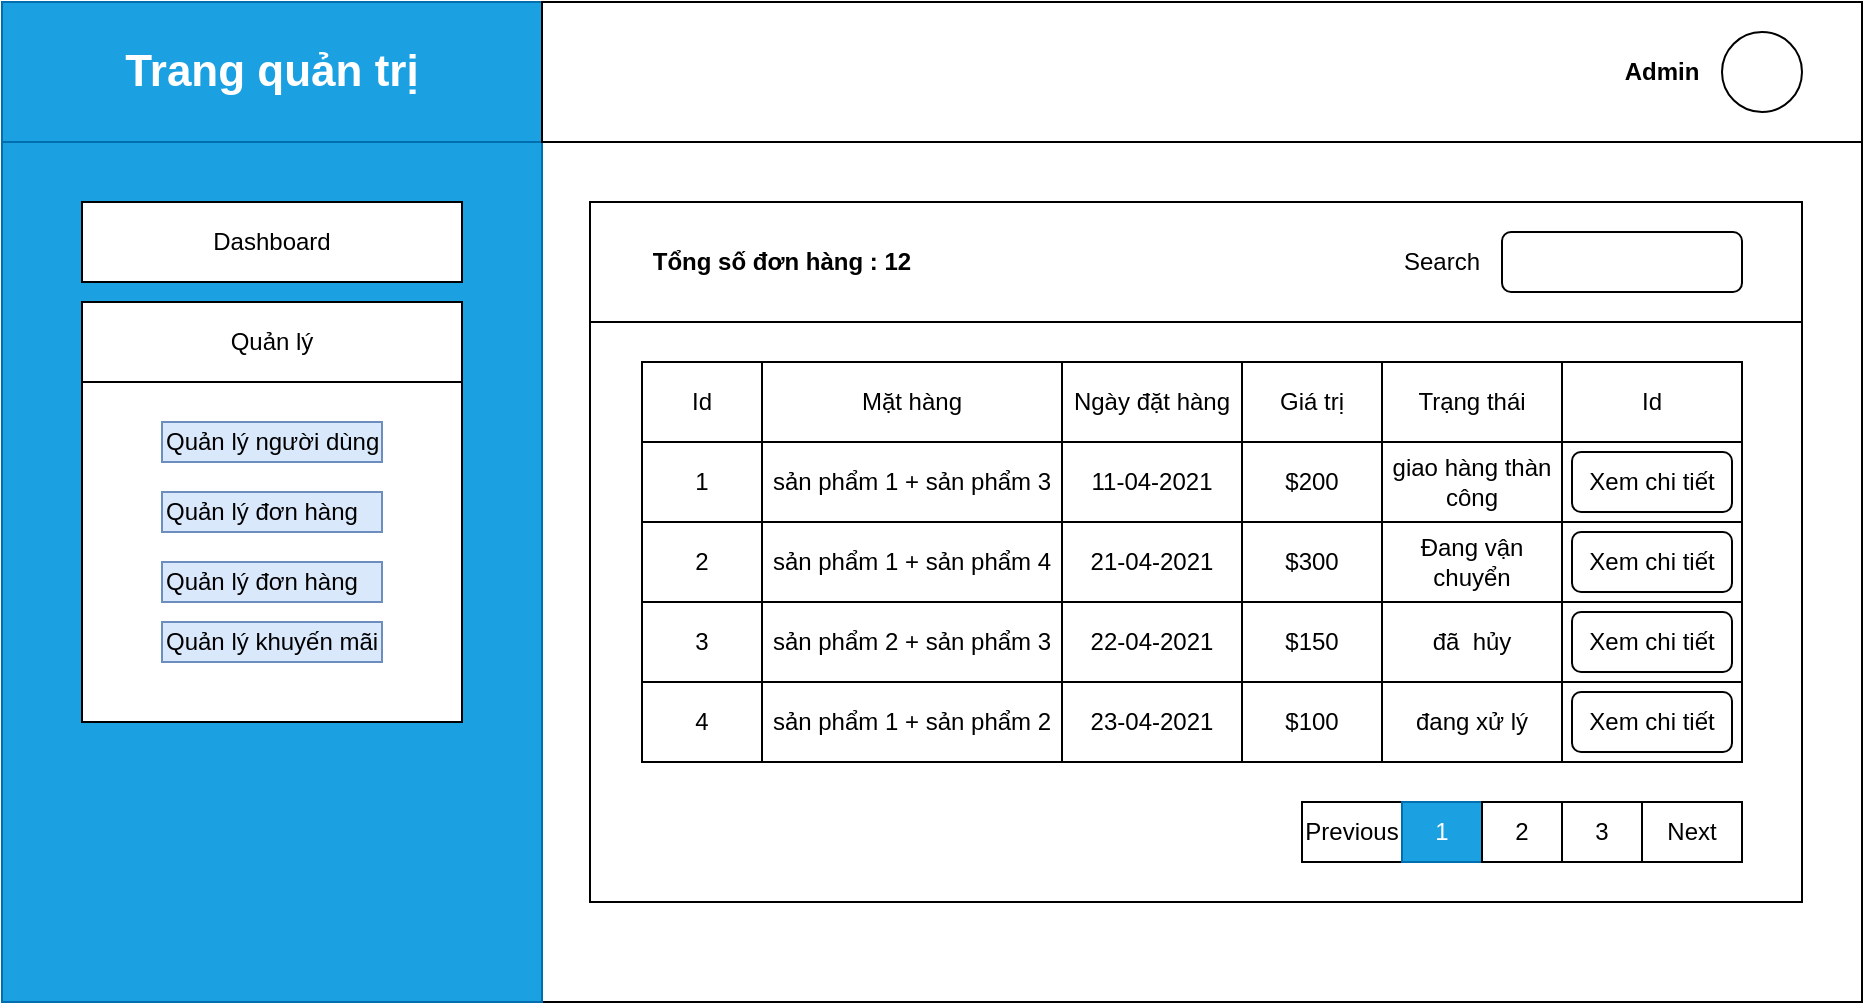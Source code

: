 <mxfile version="14.7.3" type="device"><diagram id="CQQw2VDqw6gTMo_2bIpP" name="Page-1"><mxGraphModel dx="1422" dy="737" grid="1" gridSize="10" guides="1" tooltips="1" connect="1" arrows="1" fold="1" page="1" pageScale="1" pageWidth="827" pageHeight="1169" math="0" shadow="0"><root><mxCell id="0"/><mxCell id="1" parent="0"/><mxCell id="VjwO-3NavLtB-K1MO12S-1" value="" style="rounded=0;whiteSpace=wrap;html=1;" vertex="1" parent="1"><mxGeometry x="60" width="930" height="500" as="geometry"/></mxCell><mxCell id="VjwO-3NavLtB-K1MO12S-2" value="" style="rounded=0;whiteSpace=wrap;html=1;fillColor=#1ba1e2;strokeColor=#006EAF;fontColor=#ffffff;" vertex="1" parent="1"><mxGeometry x="60" width="270" height="500" as="geometry"/></mxCell><mxCell id="VjwO-3NavLtB-K1MO12S-3" value="&lt;font style=&quot;font-size: 22px&quot;&gt;&lt;b&gt;Trang quản trị&lt;/b&gt;&lt;/font&gt;" style="rounded=0;whiteSpace=wrap;html=1;fillColor=#1ba1e2;strokeColor=#006EAF;fontColor=#ffffff;" vertex="1" parent="1"><mxGeometry x="60" width="270" height="70" as="geometry"/></mxCell><mxCell id="VjwO-3NavLtB-K1MO12S-4" value="Dashboard" style="rounded=0;whiteSpace=wrap;html=1;" vertex="1" parent="1"><mxGeometry x="100" y="100" width="190" height="40" as="geometry"/></mxCell><mxCell id="VjwO-3NavLtB-K1MO12S-5" value="" style="rounded=0;whiteSpace=wrap;html=1;" vertex="1" parent="1"><mxGeometry x="100" y="150" width="190" height="210" as="geometry"/></mxCell><mxCell id="VjwO-3NavLtB-K1MO12S-6" value="Quản lý" style="rounded=0;whiteSpace=wrap;html=1;" vertex="1" parent="1"><mxGeometry x="100" y="150" width="190" height="40" as="geometry"/></mxCell><mxCell id="VjwO-3NavLtB-K1MO12S-7" value="Quản lý người dùng" style="text;html=1;strokeColor=#6c8ebf;fillColor=#dae8fc;align=left;verticalAlign=middle;whiteSpace=wrap;rounded=0;" vertex="1" parent="1"><mxGeometry x="140" y="210" width="110" height="20" as="geometry"/></mxCell><mxCell id="VjwO-3NavLtB-K1MO12S-8" value="Quản lý khuyến mãi" style="text;html=1;strokeColor=#6c8ebf;fillColor=#dae8fc;align=left;verticalAlign=middle;whiteSpace=wrap;rounded=0;" vertex="1" parent="1"><mxGeometry x="140" y="310" width="110" height="20" as="geometry"/></mxCell><mxCell id="VjwO-3NavLtB-K1MO12S-9" value="Quản lý đơn hàng" style="text;html=1;strokeColor=#6c8ebf;fillColor=#dae8fc;align=left;verticalAlign=middle;whiteSpace=wrap;rounded=0;" vertex="1" parent="1"><mxGeometry x="140" y="280" width="110" height="20" as="geometry"/></mxCell><mxCell id="VjwO-3NavLtB-K1MO12S-10" value="Quản lý đơn hàng" style="text;html=1;strokeColor=#6c8ebf;fillColor=#dae8fc;align=left;verticalAlign=middle;whiteSpace=wrap;rounded=0;" vertex="1" parent="1"><mxGeometry x="140" y="245" width="110" height="20" as="geometry"/></mxCell><mxCell id="VjwO-3NavLtB-K1MO12S-11" value="" style="rounded=0;whiteSpace=wrap;html=1;" vertex="1" parent="1"><mxGeometry x="354" y="100" width="606" height="350" as="geometry"/></mxCell><mxCell id="VjwO-3NavLtB-K1MO12S-12" value="" style="rounded=0;whiteSpace=wrap;html=1;" vertex="1" parent="1"><mxGeometry x="354" y="100" width="606" height="60" as="geometry"/></mxCell><mxCell id="VjwO-3NavLtB-K1MO12S-13" value="" style="rounded=1;whiteSpace=wrap;html=1;" vertex="1" parent="1"><mxGeometry x="810" y="115" width="120" height="30" as="geometry"/></mxCell><mxCell id="VjwO-3NavLtB-K1MO12S-14" value="Search" style="text;html=1;strokeColor=none;fillColor=none;align=center;verticalAlign=middle;whiteSpace=wrap;rounded=0;" vertex="1" parent="1"><mxGeometry x="760" y="120" width="40" height="20" as="geometry"/></mxCell><mxCell id="VjwO-3NavLtB-K1MO12S-15" value="" style="rounded=0;whiteSpace=wrap;html=1;" vertex="1" parent="1"><mxGeometry x="380" y="180" width="550" height="40" as="geometry"/></mxCell><mxCell id="VjwO-3NavLtB-K1MO12S-16" value="Id" style="rounded=0;whiteSpace=wrap;html=1;" vertex="1" parent="1"><mxGeometry x="380" y="180" width="60" height="40" as="geometry"/></mxCell><mxCell id="VjwO-3NavLtB-K1MO12S-17" value="Mặt hàng" style="rounded=0;whiteSpace=wrap;html=1;" vertex="1" parent="1"><mxGeometry x="440" y="180" width="150" height="40" as="geometry"/></mxCell><mxCell id="VjwO-3NavLtB-K1MO12S-18" value="Ngày đặt hàng" style="rounded=0;whiteSpace=wrap;html=1;" vertex="1" parent="1"><mxGeometry x="590" y="180" width="90" height="40" as="geometry"/></mxCell><mxCell id="VjwO-3NavLtB-K1MO12S-19" value="Trạng thái" style="rounded=0;whiteSpace=wrap;html=1;" vertex="1" parent="1"><mxGeometry x="750" y="180" width="90" height="40" as="geometry"/></mxCell><mxCell id="VjwO-3NavLtB-K1MO12S-20" value="" style="rounded=0;whiteSpace=wrap;html=1;" vertex="1" parent="1"><mxGeometry x="380" y="220" width="550" height="40" as="geometry"/></mxCell><mxCell id="VjwO-3NavLtB-K1MO12S-21" value="1" style="rounded=0;whiteSpace=wrap;html=1;" vertex="1" parent="1"><mxGeometry x="380" y="220" width="60" height="40" as="geometry"/></mxCell><mxCell id="VjwO-3NavLtB-K1MO12S-22" value="sản phẩm 1 + sản phẩm 3" style="rounded=0;whiteSpace=wrap;html=1;" vertex="1" parent="1"><mxGeometry x="440" y="220" width="150" height="40" as="geometry"/></mxCell><mxCell id="VjwO-3NavLtB-K1MO12S-23" value="11-04-2021" style="rounded=0;whiteSpace=wrap;html=1;" vertex="1" parent="1"><mxGeometry x="590" y="220" width="90" height="40" as="geometry"/></mxCell><mxCell id="VjwO-3NavLtB-K1MO12S-24" value="giao hàng thàn công" style="rounded=0;whiteSpace=wrap;html=1;" vertex="1" parent="1"><mxGeometry x="750" y="220" width="90" height="40" as="geometry"/></mxCell><mxCell id="VjwO-3NavLtB-K1MO12S-25" value="" style="rounded=0;whiteSpace=wrap;html=1;" vertex="1" parent="1"><mxGeometry x="380" y="260" width="550" height="40" as="geometry"/></mxCell><mxCell id="VjwO-3NavLtB-K1MO12S-26" value="2" style="rounded=0;whiteSpace=wrap;html=1;" vertex="1" parent="1"><mxGeometry x="380" y="260" width="60" height="40" as="geometry"/></mxCell><mxCell id="VjwO-3NavLtB-K1MO12S-27" value="sản phẩm 1 + sản phẩm 4" style="rounded=0;whiteSpace=wrap;html=1;" vertex="1" parent="1"><mxGeometry x="440" y="260" width="150" height="40" as="geometry"/></mxCell><mxCell id="VjwO-3NavLtB-K1MO12S-28" value="21-04-2021" style="rounded=0;whiteSpace=wrap;html=1;" vertex="1" parent="1"><mxGeometry x="590" y="260" width="90" height="40" as="geometry"/></mxCell><mxCell id="VjwO-3NavLtB-K1MO12S-29" value="Đang vận chuyển" style="rounded=0;whiteSpace=wrap;html=1;" vertex="1" parent="1"><mxGeometry x="750" y="260" width="90" height="40" as="geometry"/></mxCell><mxCell id="VjwO-3NavLtB-K1MO12S-30" value="" style="rounded=0;whiteSpace=wrap;html=1;" vertex="1" parent="1"><mxGeometry x="380" y="300" width="550" height="40" as="geometry"/></mxCell><mxCell id="VjwO-3NavLtB-K1MO12S-31" value="3" style="rounded=0;whiteSpace=wrap;html=1;" vertex="1" parent="1"><mxGeometry x="380" y="300" width="60" height="40" as="geometry"/></mxCell><mxCell id="VjwO-3NavLtB-K1MO12S-32" value="sản phẩm 2 + sản phẩm 3" style="rounded=0;whiteSpace=wrap;html=1;" vertex="1" parent="1"><mxGeometry x="440" y="300" width="150" height="40" as="geometry"/></mxCell><mxCell id="VjwO-3NavLtB-K1MO12S-33" value="22-04-2021" style="rounded=0;whiteSpace=wrap;html=1;" vertex="1" parent="1"><mxGeometry x="590" y="300" width="90" height="40" as="geometry"/></mxCell><mxCell id="VjwO-3NavLtB-K1MO12S-34" value="đã&amp;nbsp; hủy" style="rounded=0;whiteSpace=wrap;html=1;" vertex="1" parent="1"><mxGeometry x="750" y="300" width="90" height="40" as="geometry"/></mxCell><mxCell id="VjwO-3NavLtB-K1MO12S-35" value="" style="rounded=0;whiteSpace=wrap;html=1;" vertex="1" parent="1"><mxGeometry x="380" y="340" width="550" height="40" as="geometry"/></mxCell><mxCell id="VjwO-3NavLtB-K1MO12S-36" value="4" style="rounded=0;whiteSpace=wrap;html=1;" vertex="1" parent="1"><mxGeometry x="380" y="340" width="60" height="40" as="geometry"/></mxCell><mxCell id="VjwO-3NavLtB-K1MO12S-37" value="sản phẩm 1 + sản phẩm 2" style="rounded=0;whiteSpace=wrap;html=1;" vertex="1" parent="1"><mxGeometry x="440" y="340" width="150" height="40" as="geometry"/></mxCell><mxCell id="VjwO-3NavLtB-K1MO12S-38" value="23-04-2021" style="rounded=0;whiteSpace=wrap;html=1;" vertex="1" parent="1"><mxGeometry x="590" y="340" width="90" height="40" as="geometry"/></mxCell><mxCell id="VjwO-3NavLtB-K1MO12S-39" value="đang xử lý" style="rounded=0;whiteSpace=wrap;html=1;" vertex="1" parent="1"><mxGeometry x="750" y="340" width="90" height="40" as="geometry"/></mxCell><mxCell id="VjwO-3NavLtB-K1MO12S-40" value="Xem chi tiết" style="rounded=1;whiteSpace=wrap;html=1;" vertex="1" parent="1"><mxGeometry x="845" y="225" width="80" height="30" as="geometry"/></mxCell><mxCell id="VjwO-3NavLtB-K1MO12S-41" value="Xem chi tiết" style="rounded=1;whiteSpace=wrap;html=1;" vertex="1" parent="1"><mxGeometry x="845" y="265" width="80" height="30" as="geometry"/></mxCell><mxCell id="VjwO-3NavLtB-K1MO12S-42" value="Xem chi tiết" style="rounded=1;whiteSpace=wrap;html=1;" vertex="1" parent="1"><mxGeometry x="845" y="305" width="80" height="30" as="geometry"/></mxCell><mxCell id="VjwO-3NavLtB-K1MO12S-43" value="Xem chi tiết" style="rounded=1;whiteSpace=wrap;html=1;" vertex="1" parent="1"><mxGeometry x="845" y="345" width="80" height="30" as="geometry"/></mxCell><mxCell id="VjwO-3NavLtB-K1MO12S-44" value="" style="rounded=0;whiteSpace=wrap;html=1;" vertex="1" parent="1"><mxGeometry x="710" y="400" width="220" height="30" as="geometry"/></mxCell><mxCell id="VjwO-3NavLtB-K1MO12S-45" value="Previous" style="rounded=0;whiteSpace=wrap;html=1;" vertex="1" parent="1"><mxGeometry x="710" y="400" width="50" height="30" as="geometry"/></mxCell><mxCell id="VjwO-3NavLtB-K1MO12S-46" value="1" style="rounded=0;whiteSpace=wrap;html=1;fillColor=#1ba1e2;strokeColor=#006EAF;fontColor=#ffffff;" vertex="1" parent="1"><mxGeometry x="760" y="400" width="40" height="30" as="geometry"/></mxCell><mxCell id="VjwO-3NavLtB-K1MO12S-47" value="2" style="rounded=0;whiteSpace=wrap;html=1;" vertex="1" parent="1"><mxGeometry x="800" y="400" width="40" height="30" as="geometry"/></mxCell><mxCell id="VjwO-3NavLtB-K1MO12S-48" value="3" style="rounded=0;whiteSpace=wrap;html=1;" vertex="1" parent="1"><mxGeometry x="840" y="400" width="40" height="30" as="geometry"/></mxCell><mxCell id="VjwO-3NavLtB-K1MO12S-49" value="Next" style="rounded=0;whiteSpace=wrap;html=1;" vertex="1" parent="1"><mxGeometry x="880" y="400" width="50" height="30" as="geometry"/></mxCell><mxCell id="VjwO-3NavLtB-K1MO12S-50" value="&lt;b&gt;Tổng số đơn hàng : 12&lt;/b&gt;" style="text;html=1;strokeColor=none;fillColor=none;align=center;verticalAlign=middle;whiteSpace=wrap;rounded=0;" vertex="1" parent="1"><mxGeometry x="380" y="120" width="140" height="20" as="geometry"/></mxCell><mxCell id="VjwO-3NavLtB-K1MO12S-51" value="" style="rounded=0;whiteSpace=wrap;html=1;" vertex="1" parent="1"><mxGeometry x="330" width="660" height="70" as="geometry"/></mxCell><mxCell id="VjwO-3NavLtB-K1MO12S-52" value="" style="ellipse;whiteSpace=wrap;html=1;aspect=fixed;" vertex="1" parent="1"><mxGeometry x="920" y="15" width="40" height="40" as="geometry"/></mxCell><mxCell id="VjwO-3NavLtB-K1MO12S-53" value="&lt;b&gt;Admin&lt;/b&gt;" style="text;html=1;strokeColor=none;fillColor=none;align=center;verticalAlign=middle;whiteSpace=wrap;rounded=0;" vertex="1" parent="1"><mxGeometry x="870" y="25" width="40" height="20" as="geometry"/></mxCell><mxCell id="VjwO-3NavLtB-K1MO12S-55" value="Id" style="rounded=0;whiteSpace=wrap;html=1;" vertex="1" parent="1"><mxGeometry x="840" y="180" width="90" height="40" as="geometry"/></mxCell><mxCell id="VjwO-3NavLtB-K1MO12S-56" value="Giá trị" style="rounded=0;whiteSpace=wrap;html=1;" vertex="1" parent="1"><mxGeometry x="680" y="180" width="70" height="40" as="geometry"/></mxCell><mxCell id="VjwO-3NavLtB-K1MO12S-57" value="$200" style="rounded=0;whiteSpace=wrap;html=1;" vertex="1" parent="1"><mxGeometry x="680" y="220" width="70" height="40" as="geometry"/></mxCell><mxCell id="VjwO-3NavLtB-K1MO12S-58" value="$300" style="rounded=0;whiteSpace=wrap;html=1;" vertex="1" parent="1"><mxGeometry x="680" y="260" width="70" height="40" as="geometry"/></mxCell><mxCell id="VjwO-3NavLtB-K1MO12S-59" value="$150" style="rounded=0;whiteSpace=wrap;html=1;" vertex="1" parent="1"><mxGeometry x="680" y="300" width="70" height="40" as="geometry"/></mxCell><mxCell id="VjwO-3NavLtB-K1MO12S-60" value="$100" style="rounded=0;whiteSpace=wrap;html=1;" vertex="1" parent="1"><mxGeometry x="680" y="340" width="70" height="40" as="geometry"/></mxCell></root></mxGraphModel></diagram></mxfile>